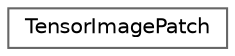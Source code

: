 digraph "类继承关系图"
{
 // LATEX_PDF_SIZE
  bgcolor="transparent";
  edge [fontname=Helvetica,fontsize=10,labelfontname=Helvetica,labelfontsize=10];
  node [fontname=Helvetica,fontsize=10,shape=box,height=0.2,width=0.4];
  rankdir="LR";
  Node0 [id="Node000000",label="TensorImagePatch",height=0.2,width=0.4,color="grey40", fillcolor="white", style="filled",URL="$class_tensor_image_patch.html",tooltip="Patch extraction specialized for image processing. This assumes that the input has a least 3 dimensio..."];
}
